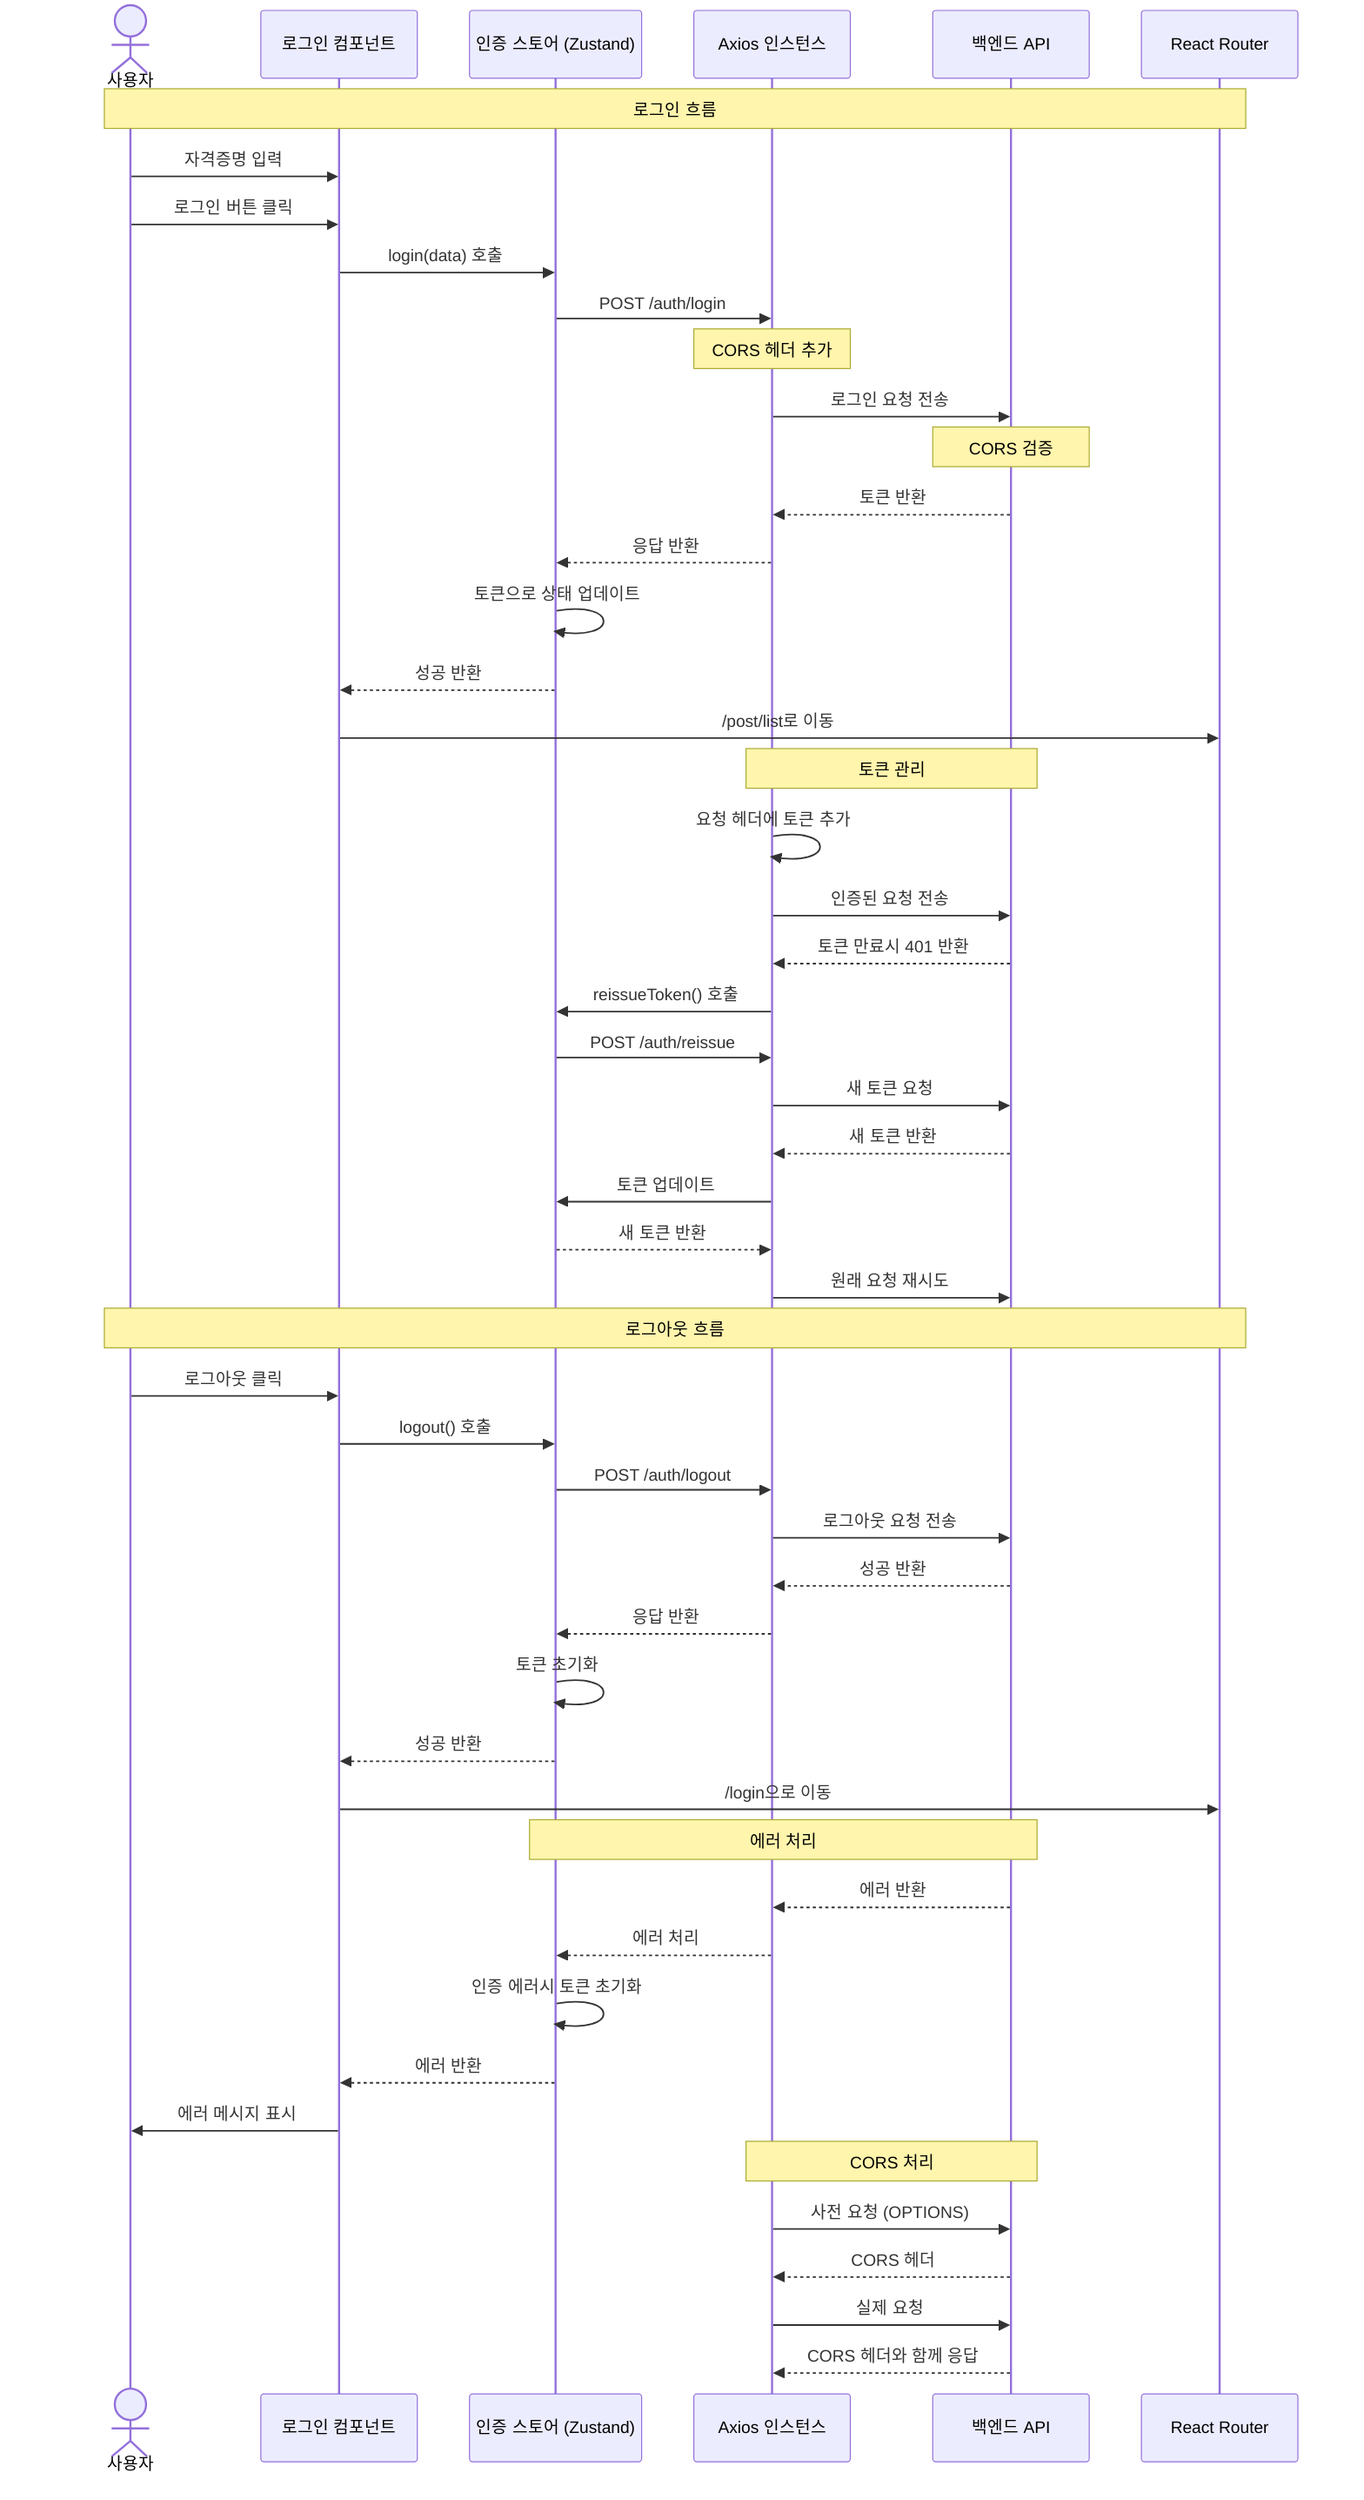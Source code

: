 sequenceDiagram
    actor 사용자
    participant 로그인 as 로그인 컴포넌트
    participant 인증스토어 as 인증 스토어 (Zustand)
    participant Axios as Axios 인스턴스
    participant API as 백엔드 API
    participant 라우터 as React Router

    Note over 사용자,라우터: 로그인 흐름
    사용자->>로그인: 자격증명 입력
    사용자->>로그인: 로그인 버튼 클릭
    로그인->>인증스토어: login(data) 호출
    인증스토어->>Axios: POST /auth/login
    Note over Axios: CORS 헤더 추가
    Axios->>API: 로그인 요청 전송
    Note over API: CORS 검증
    API-->>Axios: 토큰 반환
    Axios-->>인증스토어: 응답 반환
    인증스토어->>인증스토어: 토큰으로 상태 업데이트
    인증스토어-->>로그인: 성공 반환
    로그인->>라우터: /post/list로 이동

    Note over Axios,API: 토큰 관리
    Axios->>Axios: 요청 헤더에 토큰 추가
    Axios->>API: 인증된 요청 전송
    API-->>Axios: 토큰 만료시 401 반환
    Axios->>인증스토어: reissueToken() 호출
    인증스토어->>Axios: POST /auth/reissue
    Axios->>API: 새 토큰 요청
    API-->>Axios: 새 토큰 반환
    Axios->>인증스토어: 토큰 업데이트
    인증스토어-->>Axios: 새 토큰 반환
    Axios->>API: 원래 요청 재시도

    Note over 사용자,라우터: 로그아웃 흐름
    사용자->>로그인: 로그아웃 클릭
    로그인->>인증스토어: logout() 호출
    인증스토어->>Axios: POST /auth/logout
    Axios->>API: 로그아웃 요청 전송
    API-->>Axios: 성공 반환
    Axios-->>인증스토어: 응답 반환
    인증스토어->>인증스토어: 토큰 초기화
    인증스토어-->>로그인: 성공 반환
    로그인->>라우터: /login으로 이동

    Note over 인증스토어,API: 에러 처리
    API-->>Axios: 에러 반환
    Axios-->>인증스토어: 에러 처리
    인증스토어->>인증스토어: 인증 에러시 토큰 초기화
    인증스토어-->>로그인: 에러 반환
    로그인->>사용자: 에러 메시지 표시

    Note over Axios,API: CORS 처리
    Axios->>API: 사전 요청 (OPTIONS)
    API-->>Axios: CORS 헤더
    Axios->>API: 실제 요청
    API-->>Axios: CORS 헤더와 함께 응답
